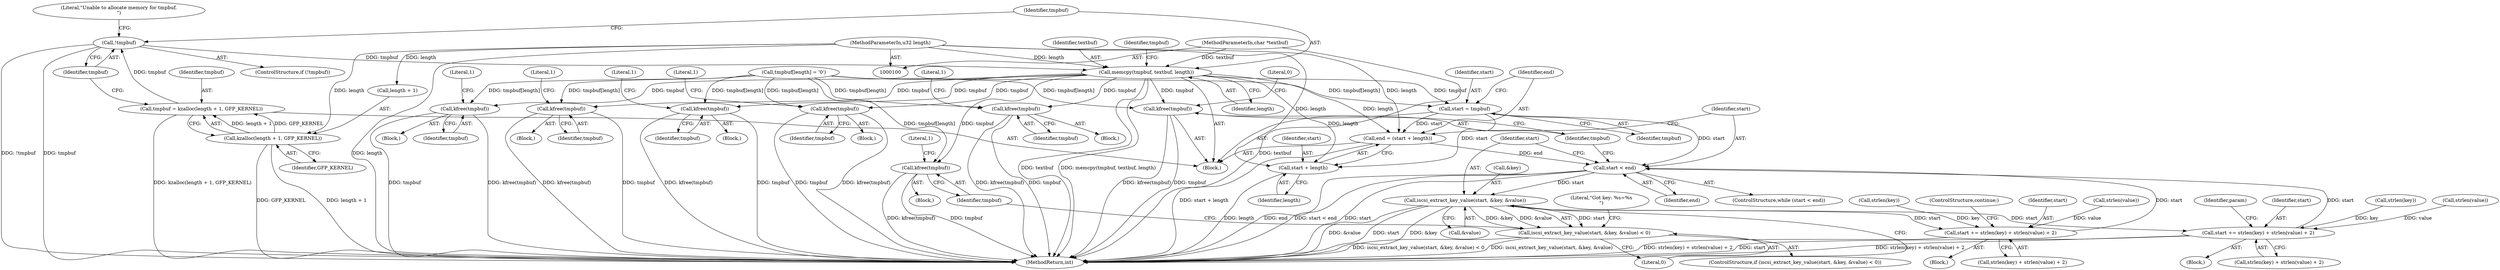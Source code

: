 digraph "0_linux_cea4dcfdad926a27a18e188720efe0f2c9403456_0@API" {
"1000138" [label="(Call,memcpy(tmpbuf, textbuf, length))"];
"1000130" [label="(Call,!tmpbuf)"];
"1000122" [label="(Call,tmpbuf = kzalloc(length + 1, GFP_KERNEL))"];
"1000124" [label="(Call,kzalloc(length + 1, GFP_KERNEL))"];
"1000104" [label="(MethodParameterIn,u32 length)"];
"1000103" [label="(MethodParameterIn,char *textbuf)"];
"1000147" [label="(Call,start = tmpbuf)"];
"1000150" [label="(Call,end = (start + length))"];
"1000156" [label="(Call,start < end)"];
"1000165" [label="(Call,iscsi_extract_key_value(start, &key, &value))"];
"1000164" [label="(Call,iscsi_extract_key_value(start, &key, &value) < 0)"];
"1000221" [label="(Call,start += strlen(key) + strlen(value) + 2)"];
"1000243" [label="(Call,start += strlen(key) + strlen(value) + 2)"];
"1000152" [label="(Call,start + length)"];
"1000173" [label="(Call,kfree(tmpbuf))"];
"1000193" [label="(Call,kfree(tmpbuf))"];
"1000216" [label="(Call,kfree(tmpbuf))"];
"1000238" [label="(Call,kfree(tmpbuf))"];
"1000263" [label="(Call,kfree(tmpbuf))"];
"1000280" [label="(Call,kfree(tmpbuf))"];
"1000287" [label="(Call,kfree(tmpbuf))"];
"1000166" [label="(Identifier,start)"];
"1000217" [label="(Identifier,tmpbuf)"];
"1000246" [label="(Call,strlen(key))"];
"1000157" [label="(Identifier,start)"];
"1000224" [label="(Call,strlen(key))"];
"1000263" [label="(Call,kfree(tmpbuf))"];
"1000138" [label="(Call,memcpy(tmpbuf, textbuf, length))"];
"1000104" [label="(MethodParameterIn,u32 length)"];
"1000150" [label="(Call,end = (start + length))"];
"1000103" [label="(MethodParameterIn,char *textbuf)"];
"1000129" [label="(ControlStructure,if (!tmpbuf))"];
"1000128" [label="(Identifier,GFP_KERNEL)"];
"1000288" [label="(Identifier,tmpbuf)"];
"1000156" [label="(Call,start < end)"];
"1000158" [label="(Identifier,end)"];
"1000243" [label="(Call,start += strlen(key) + strlen(value) + 2)"];
"1000163" [label="(ControlStructure,if (iscsi_extract_key_value(start, &key, &value) < 0))"];
"1000245" [label="(Call,strlen(key) + strlen(value) + 2)"];
"1000249" [label="(Call,strlen(value))"];
"1000215" [label="(Block,)"];
"1000142" [label="(Call,tmpbuf[length] = '\0')"];
"1000155" [label="(ControlStructure,while (start < end))"];
"1000279" [label="(Block,)"];
"1000122" [label="(Call,tmpbuf = kzalloc(length + 1, GFP_KERNEL))"];
"1000280" [label="(Call,kfree(tmpbuf))"];
"1000130" [label="(Call,!tmpbuf)"];
"1000177" [label="(Literal,1)"];
"1000194" [label="(Identifier,tmpbuf)"];
"1000169" [label="(Call,&value)"];
"1000179" [label="(Literal,\"Got key: %s=%s\n\")"];
"1000148" [label="(Identifier,start)"];
"1000216" [label="(Call,kfree(tmpbuf))"];
"1000192" [label="(Block,)"];
"1000125" [label="(Call,length + 1)"];
"1000291" [label="(MethodReturn,int)"];
"1000165" [label="(Call,iscsi_extract_key_value(start, &key, &value))"];
"1000140" [label="(Identifier,textbuf)"];
"1000281" [label="(Identifier,tmpbuf)"];
"1000242" [label="(Literal,1)"];
"1000154" [label="(Identifier,length)"];
"1000264" [label="(Identifier,tmpbuf)"];
"1000254" [label="(Identifier,param)"];
"1000167" [label="(Call,&key)"];
"1000290" [label="(Literal,0)"];
"1000134" [label="(Literal,\"Unable to allocate memory for tmpbuf.\n\")"];
"1000159" [label="(Block,)"];
"1000131" [label="(Identifier,tmpbuf)"];
"1000196" [label="(Literal,1)"];
"1000174" [label="(Identifier,tmpbuf)"];
"1000262" [label="(Block,)"];
"1000239" [label="(Identifier,tmpbuf)"];
"1000149" [label="(Identifier,tmpbuf)"];
"1000230" [label="(ControlStructure,continue;)"];
"1000164" [label="(Call,iscsi_extract_key_value(start, &key, &value) < 0)"];
"1000172" [label="(Block,)"];
"1000222" [label="(Identifier,start)"];
"1000141" [label="(Identifier,length)"];
"1000173" [label="(Call,kfree(tmpbuf))"];
"1000284" [label="(Literal,1)"];
"1000238" [label="(Call,kfree(tmpbuf))"];
"1000220" [label="(Literal,1)"];
"1000227" [label="(Call,strlen(value))"];
"1000147" [label="(Call,start = tmpbuf)"];
"1000287" [label="(Call,kfree(tmpbuf))"];
"1000151" [label="(Identifier,end)"];
"1000153" [label="(Identifier,start)"];
"1000223" [label="(Call,strlen(key) + strlen(value) + 2)"];
"1000193" [label="(Call,kfree(tmpbuf))"];
"1000152" [label="(Call,start + length)"];
"1000139" [label="(Identifier,tmpbuf)"];
"1000221" [label="(Call,start += strlen(key) + strlen(value) + 2)"];
"1000207" [label="(Block,)"];
"1000244" [label="(Identifier,start)"];
"1000106" [label="(Block,)"];
"1000237" [label="(Block,)"];
"1000267" [label="(Literal,1)"];
"1000144" [label="(Identifier,tmpbuf)"];
"1000171" [label="(Literal,0)"];
"1000123" [label="(Identifier,tmpbuf)"];
"1000124" [label="(Call,kzalloc(length + 1, GFP_KERNEL))"];
"1000138" -> "1000106"  [label="AST: "];
"1000138" -> "1000141"  [label="CFG: "];
"1000139" -> "1000138"  [label="AST: "];
"1000140" -> "1000138"  [label="AST: "];
"1000141" -> "1000138"  [label="AST: "];
"1000144" -> "1000138"  [label="CFG: "];
"1000138" -> "1000291"  [label="DDG: textbuf"];
"1000138" -> "1000291"  [label="DDG: memcpy(tmpbuf, textbuf, length)"];
"1000130" -> "1000138"  [label="DDG: tmpbuf"];
"1000103" -> "1000138"  [label="DDG: textbuf"];
"1000104" -> "1000138"  [label="DDG: length"];
"1000138" -> "1000147"  [label="DDG: tmpbuf"];
"1000138" -> "1000150"  [label="DDG: length"];
"1000138" -> "1000152"  [label="DDG: length"];
"1000138" -> "1000173"  [label="DDG: tmpbuf"];
"1000138" -> "1000193"  [label="DDG: tmpbuf"];
"1000138" -> "1000216"  [label="DDG: tmpbuf"];
"1000138" -> "1000238"  [label="DDG: tmpbuf"];
"1000138" -> "1000263"  [label="DDG: tmpbuf"];
"1000138" -> "1000280"  [label="DDG: tmpbuf"];
"1000138" -> "1000287"  [label="DDG: tmpbuf"];
"1000130" -> "1000129"  [label="AST: "];
"1000130" -> "1000131"  [label="CFG: "];
"1000131" -> "1000130"  [label="AST: "];
"1000134" -> "1000130"  [label="CFG: "];
"1000139" -> "1000130"  [label="CFG: "];
"1000130" -> "1000291"  [label="DDG: !tmpbuf"];
"1000130" -> "1000291"  [label="DDG: tmpbuf"];
"1000122" -> "1000130"  [label="DDG: tmpbuf"];
"1000122" -> "1000106"  [label="AST: "];
"1000122" -> "1000124"  [label="CFG: "];
"1000123" -> "1000122"  [label="AST: "];
"1000124" -> "1000122"  [label="AST: "];
"1000131" -> "1000122"  [label="CFG: "];
"1000122" -> "1000291"  [label="DDG: kzalloc(length + 1, GFP_KERNEL)"];
"1000124" -> "1000122"  [label="DDG: length + 1"];
"1000124" -> "1000122"  [label="DDG: GFP_KERNEL"];
"1000124" -> "1000128"  [label="CFG: "];
"1000125" -> "1000124"  [label="AST: "];
"1000128" -> "1000124"  [label="AST: "];
"1000124" -> "1000291"  [label="DDG: length + 1"];
"1000124" -> "1000291"  [label="DDG: GFP_KERNEL"];
"1000104" -> "1000124"  [label="DDG: length"];
"1000104" -> "1000100"  [label="AST: "];
"1000104" -> "1000291"  [label="DDG: length"];
"1000104" -> "1000125"  [label="DDG: length"];
"1000104" -> "1000150"  [label="DDG: length"];
"1000104" -> "1000152"  [label="DDG: length"];
"1000103" -> "1000100"  [label="AST: "];
"1000103" -> "1000291"  [label="DDG: textbuf"];
"1000147" -> "1000106"  [label="AST: "];
"1000147" -> "1000149"  [label="CFG: "];
"1000148" -> "1000147"  [label="AST: "];
"1000149" -> "1000147"  [label="AST: "];
"1000151" -> "1000147"  [label="CFG: "];
"1000142" -> "1000147"  [label="DDG: tmpbuf[length]"];
"1000147" -> "1000150"  [label="DDG: start"];
"1000147" -> "1000152"  [label="DDG: start"];
"1000147" -> "1000156"  [label="DDG: start"];
"1000150" -> "1000106"  [label="AST: "];
"1000150" -> "1000152"  [label="CFG: "];
"1000151" -> "1000150"  [label="AST: "];
"1000152" -> "1000150"  [label="AST: "];
"1000157" -> "1000150"  [label="CFG: "];
"1000150" -> "1000291"  [label="DDG: start + length"];
"1000150" -> "1000156"  [label="DDG: end"];
"1000156" -> "1000155"  [label="AST: "];
"1000156" -> "1000158"  [label="CFG: "];
"1000157" -> "1000156"  [label="AST: "];
"1000158" -> "1000156"  [label="AST: "];
"1000166" -> "1000156"  [label="CFG: "];
"1000288" -> "1000156"  [label="CFG: "];
"1000156" -> "1000291"  [label="DDG: start"];
"1000156" -> "1000291"  [label="DDG: end"];
"1000156" -> "1000291"  [label="DDG: start < end"];
"1000221" -> "1000156"  [label="DDG: start"];
"1000243" -> "1000156"  [label="DDG: start"];
"1000156" -> "1000165"  [label="DDG: start"];
"1000165" -> "1000164"  [label="AST: "];
"1000165" -> "1000169"  [label="CFG: "];
"1000166" -> "1000165"  [label="AST: "];
"1000167" -> "1000165"  [label="AST: "];
"1000169" -> "1000165"  [label="AST: "];
"1000171" -> "1000165"  [label="CFG: "];
"1000165" -> "1000291"  [label="DDG: &value"];
"1000165" -> "1000291"  [label="DDG: start"];
"1000165" -> "1000291"  [label="DDG: &key"];
"1000165" -> "1000164"  [label="DDG: start"];
"1000165" -> "1000164"  [label="DDG: &key"];
"1000165" -> "1000164"  [label="DDG: &value"];
"1000165" -> "1000221"  [label="DDG: start"];
"1000165" -> "1000243"  [label="DDG: start"];
"1000164" -> "1000163"  [label="AST: "];
"1000164" -> "1000171"  [label="CFG: "];
"1000171" -> "1000164"  [label="AST: "];
"1000174" -> "1000164"  [label="CFG: "];
"1000179" -> "1000164"  [label="CFG: "];
"1000164" -> "1000291"  [label="DDG: iscsi_extract_key_value(start, &key, &value) < 0"];
"1000164" -> "1000291"  [label="DDG: iscsi_extract_key_value(start, &key, &value)"];
"1000221" -> "1000207"  [label="AST: "];
"1000221" -> "1000223"  [label="CFG: "];
"1000222" -> "1000221"  [label="AST: "];
"1000223" -> "1000221"  [label="AST: "];
"1000230" -> "1000221"  [label="CFG: "];
"1000221" -> "1000291"  [label="DDG: strlen(key) + strlen(value) + 2"];
"1000224" -> "1000221"  [label="DDG: key"];
"1000227" -> "1000221"  [label="DDG: value"];
"1000243" -> "1000159"  [label="AST: "];
"1000243" -> "1000245"  [label="CFG: "];
"1000244" -> "1000243"  [label="AST: "];
"1000245" -> "1000243"  [label="AST: "];
"1000254" -> "1000243"  [label="CFG: "];
"1000243" -> "1000291"  [label="DDG: start"];
"1000243" -> "1000291"  [label="DDG: strlen(key) + strlen(value) + 2"];
"1000246" -> "1000243"  [label="DDG: key"];
"1000249" -> "1000243"  [label="DDG: value"];
"1000152" -> "1000154"  [label="CFG: "];
"1000153" -> "1000152"  [label="AST: "];
"1000154" -> "1000152"  [label="AST: "];
"1000152" -> "1000291"  [label="DDG: length"];
"1000173" -> "1000172"  [label="AST: "];
"1000173" -> "1000174"  [label="CFG: "];
"1000174" -> "1000173"  [label="AST: "];
"1000177" -> "1000173"  [label="CFG: "];
"1000173" -> "1000291"  [label="DDG: kfree(tmpbuf)"];
"1000173" -> "1000291"  [label="DDG: tmpbuf"];
"1000142" -> "1000173"  [label="DDG: tmpbuf[length]"];
"1000193" -> "1000192"  [label="AST: "];
"1000193" -> "1000194"  [label="CFG: "];
"1000194" -> "1000193"  [label="AST: "];
"1000196" -> "1000193"  [label="CFG: "];
"1000193" -> "1000291"  [label="DDG: tmpbuf"];
"1000193" -> "1000291"  [label="DDG: kfree(tmpbuf)"];
"1000142" -> "1000193"  [label="DDG: tmpbuf[length]"];
"1000216" -> "1000215"  [label="AST: "];
"1000216" -> "1000217"  [label="CFG: "];
"1000217" -> "1000216"  [label="AST: "];
"1000220" -> "1000216"  [label="CFG: "];
"1000216" -> "1000291"  [label="DDG: kfree(tmpbuf)"];
"1000216" -> "1000291"  [label="DDG: tmpbuf"];
"1000142" -> "1000216"  [label="DDG: tmpbuf[length]"];
"1000238" -> "1000237"  [label="AST: "];
"1000238" -> "1000239"  [label="CFG: "];
"1000239" -> "1000238"  [label="AST: "];
"1000242" -> "1000238"  [label="CFG: "];
"1000238" -> "1000291"  [label="DDG: tmpbuf"];
"1000238" -> "1000291"  [label="DDG: kfree(tmpbuf)"];
"1000142" -> "1000238"  [label="DDG: tmpbuf[length]"];
"1000263" -> "1000262"  [label="AST: "];
"1000263" -> "1000264"  [label="CFG: "];
"1000264" -> "1000263"  [label="AST: "];
"1000267" -> "1000263"  [label="CFG: "];
"1000263" -> "1000291"  [label="DDG: kfree(tmpbuf)"];
"1000263" -> "1000291"  [label="DDG: tmpbuf"];
"1000142" -> "1000263"  [label="DDG: tmpbuf[length]"];
"1000280" -> "1000279"  [label="AST: "];
"1000280" -> "1000281"  [label="CFG: "];
"1000281" -> "1000280"  [label="AST: "];
"1000284" -> "1000280"  [label="CFG: "];
"1000280" -> "1000291"  [label="DDG: kfree(tmpbuf)"];
"1000280" -> "1000291"  [label="DDG: tmpbuf"];
"1000142" -> "1000280"  [label="DDG: tmpbuf[length]"];
"1000287" -> "1000106"  [label="AST: "];
"1000287" -> "1000288"  [label="CFG: "];
"1000288" -> "1000287"  [label="AST: "];
"1000290" -> "1000287"  [label="CFG: "];
"1000287" -> "1000291"  [label="DDG: kfree(tmpbuf)"];
"1000287" -> "1000291"  [label="DDG: tmpbuf"];
"1000142" -> "1000287"  [label="DDG: tmpbuf[length]"];
}
